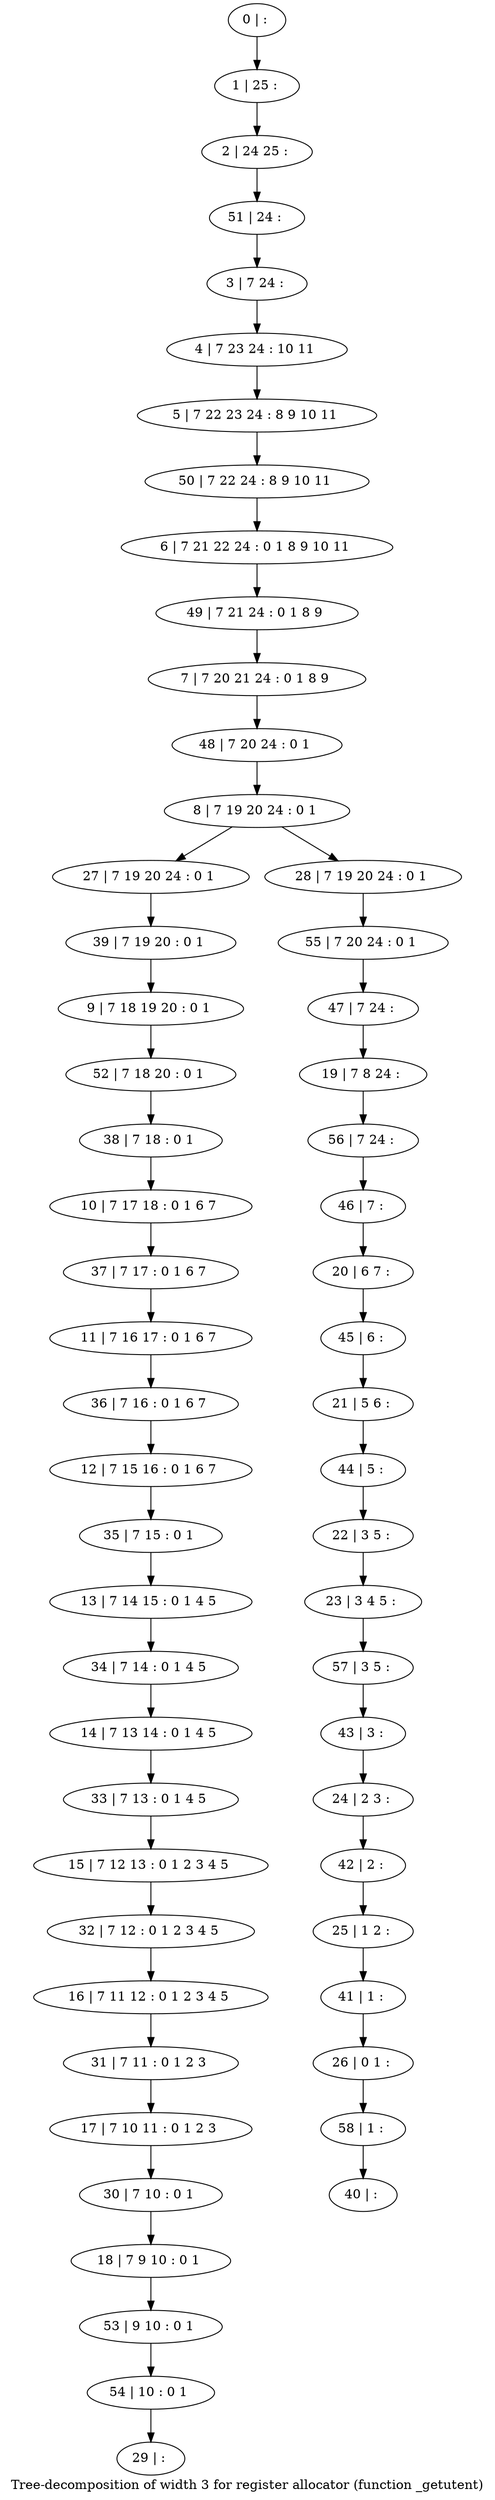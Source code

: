 digraph G {
graph [label="Tree-decomposition of width 3 for register allocator (function _getutent)"]
0[label="0 | : "];
1[label="1 | 25 : "];
2[label="2 | 24 25 : "];
3[label="3 | 7 24 : "];
4[label="4 | 7 23 24 : 10 11 "];
5[label="5 | 7 22 23 24 : 8 9 10 11 "];
6[label="6 | 7 21 22 24 : 0 1 8 9 10 11 "];
7[label="7 | 7 20 21 24 : 0 1 8 9 "];
8[label="8 | 7 19 20 24 : 0 1 "];
9[label="9 | 7 18 19 20 : 0 1 "];
10[label="10 | 7 17 18 : 0 1 6 7 "];
11[label="11 | 7 16 17 : 0 1 6 7 "];
12[label="12 | 7 15 16 : 0 1 6 7 "];
13[label="13 | 7 14 15 : 0 1 4 5 "];
14[label="14 | 7 13 14 : 0 1 4 5 "];
15[label="15 | 7 12 13 : 0 1 2 3 4 5 "];
16[label="16 | 7 11 12 : 0 1 2 3 4 5 "];
17[label="17 | 7 10 11 : 0 1 2 3 "];
18[label="18 | 7 9 10 : 0 1 "];
19[label="19 | 7 8 24 : "];
20[label="20 | 6 7 : "];
21[label="21 | 5 6 : "];
22[label="22 | 3 5 : "];
23[label="23 | 3 4 5 : "];
24[label="24 | 2 3 : "];
25[label="25 | 1 2 : "];
26[label="26 | 0 1 : "];
27[label="27 | 7 19 20 24 : 0 1 "];
28[label="28 | 7 19 20 24 : 0 1 "];
29[label="29 | : "];
30[label="30 | 7 10 : 0 1 "];
31[label="31 | 7 11 : 0 1 2 3 "];
32[label="32 | 7 12 : 0 1 2 3 4 5 "];
33[label="33 | 7 13 : 0 1 4 5 "];
34[label="34 | 7 14 : 0 1 4 5 "];
35[label="35 | 7 15 : 0 1 "];
36[label="36 | 7 16 : 0 1 6 7 "];
37[label="37 | 7 17 : 0 1 6 7 "];
38[label="38 | 7 18 : 0 1 "];
39[label="39 | 7 19 20 : 0 1 "];
40[label="40 | : "];
41[label="41 | 1 : "];
42[label="42 | 2 : "];
43[label="43 | 3 : "];
44[label="44 | 5 : "];
45[label="45 | 6 : "];
46[label="46 | 7 : "];
47[label="47 | 7 24 : "];
48[label="48 | 7 20 24 : 0 1 "];
49[label="49 | 7 21 24 : 0 1 8 9 "];
50[label="50 | 7 22 24 : 8 9 10 11 "];
51[label="51 | 24 : "];
52[label="52 | 7 18 20 : 0 1 "];
53[label="53 | 9 10 : 0 1 "];
54[label="54 | 10 : 0 1 "];
55[label="55 | 7 20 24 : 0 1 "];
56[label="56 | 7 24 : "];
57[label="57 | 3 5 : "];
58[label="58 | 1 : "];
0->1 ;
1->2 ;
3->4 ;
4->5 ;
22->23 ;
8->27 ;
8->28 ;
30->18 ;
17->30 ;
31->17 ;
16->31 ;
32->16 ;
15->32 ;
33->15 ;
14->33 ;
34->14 ;
13->34 ;
35->13 ;
12->35 ;
36->12 ;
11->36 ;
37->11 ;
10->37 ;
38->10 ;
39->9 ;
27->39 ;
41->26 ;
25->41 ;
42->25 ;
24->42 ;
43->24 ;
44->22 ;
21->44 ;
45->21 ;
20->45 ;
46->20 ;
47->19 ;
48->8 ;
7->48 ;
49->7 ;
6->49 ;
50->6 ;
5->50 ;
51->3 ;
2->51 ;
52->38 ;
9->52 ;
18->53 ;
54->29 ;
53->54 ;
55->47 ;
28->55 ;
56->46 ;
19->56 ;
57->43 ;
23->57 ;
58->40 ;
26->58 ;
}
